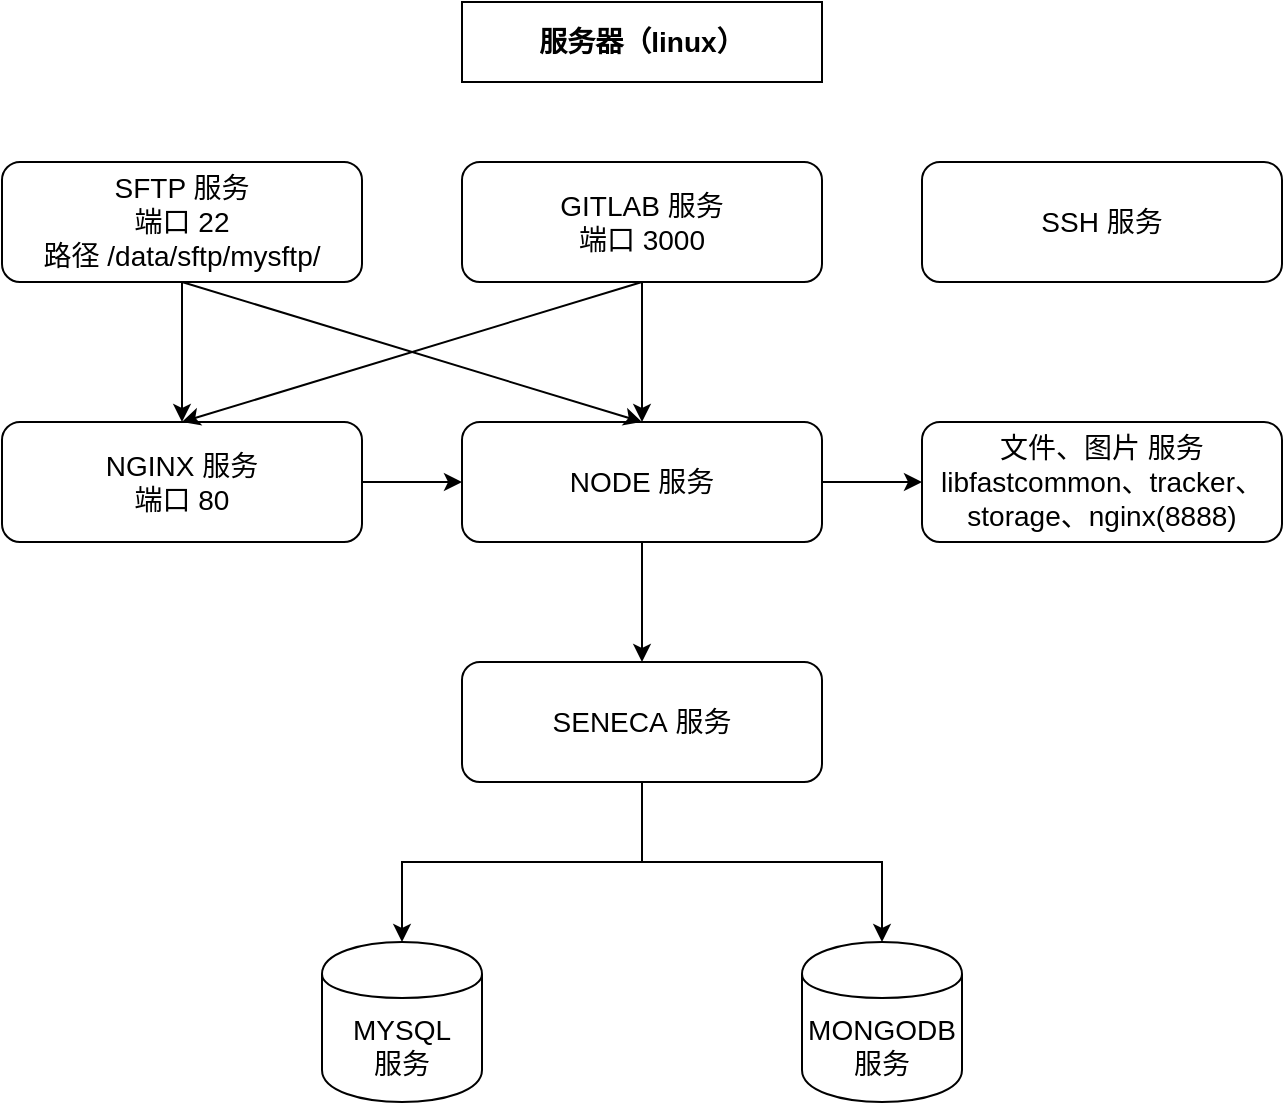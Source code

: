 <mxfile version="11.1.4" type="github"><diagram id="VRQW3Jt0eaMa1CC4UobA" name="Page-1"><mxGraphModel dx="901" dy="631" grid="1" gridSize="10" guides="1" tooltips="1" connect="1" arrows="1" fold="1" page="1" pageScale="1" pageWidth="827" pageHeight="1169" math="0" shadow="0"><root><mxCell id="0"/><mxCell id="1" parent="0"/><mxCell id="4vmc7MduP0g42sPAPMOg-2" value="服务器（linux）" style="rounded=0;whiteSpace=wrap;html=1;fontStyle=1;fontSize=14;" parent="1" vertex="1"><mxGeometry x="300" y="20" width="180" height="40" as="geometry"/></mxCell><mxCell id="4vmc7MduP0g42sPAPMOg-4" value="文件、图片 服务&#10;libfastcommon、tracker、&#10;storage、nginx(8888)" style="rounded=1;whiteSpace=wrap;strokeWidth=1;fontSize=14;fontStyle=0;fontFamily=Helvetica;verticalAlign=middle;horizontal=1;spacing=0;" parent="1" vertex="1"><mxGeometry x="530" y="230" width="180" height="60" as="geometry"/></mxCell><mxCell id="yCcydIhPeO00OU6VGQBU-1" value="SFTP 服务&#10;端口 22&#10;路径 /data/sftp/mysftp/" style="rounded=1;whiteSpace=wrap;strokeWidth=1;fontSize=14;fontStyle=0;fontFamily=Helvetica;verticalAlign=middle;horizontal=1;spacing=0;" vertex="1" parent="1"><mxGeometry x="70" y="100" width="180" height="60" as="geometry"/></mxCell><mxCell id="yCcydIhPeO00OU6VGQBU-22" style="edgeStyle=orthogonalEdgeStyle;rounded=0;orthogonalLoop=1;jettySize=auto;html=1;exitX=1;exitY=0.5;exitDx=0;exitDy=0;entryX=0;entryY=0.5;entryDx=0;entryDy=0;fontFamily=Helvetica;fontSize=14;" edge="1" parent="1" source="yCcydIhPeO00OU6VGQBU-2" target="4vmc7MduP0g42sPAPMOg-4"><mxGeometry relative="1" as="geometry"/></mxCell><mxCell id="yCcydIhPeO00OU6VGQBU-26" style="edgeStyle=orthogonalEdgeStyle;rounded=0;orthogonalLoop=1;jettySize=auto;html=1;exitX=0.5;exitY=1;exitDx=0;exitDy=0;entryX=0.5;entryY=0;entryDx=0;entryDy=0;fontFamily=Helvetica;fontSize=14;" edge="1" parent="1" source="yCcydIhPeO00OU6VGQBU-2" target="yCcydIhPeO00OU6VGQBU-23"><mxGeometry relative="1" as="geometry"/></mxCell><mxCell id="yCcydIhPeO00OU6VGQBU-2" value="NODE 服务" style="rounded=1;whiteSpace=wrap;strokeWidth=1;fontSize=14;fontStyle=0;fontFamily=Helvetica;verticalAlign=middle;horizontal=1;spacing=0;" vertex="1" parent="1"><mxGeometry x="300" y="230" width="180" height="60" as="geometry"/></mxCell><mxCell id="yCcydIhPeO00OU6VGQBU-19" style="edgeStyle=orthogonalEdgeStyle;rounded=0;orthogonalLoop=1;jettySize=auto;html=1;entryX=0.5;entryY=0;entryDx=0;entryDy=0;fontFamily=Helvetica;fontSize=14;" edge="1" parent="1" source="yCcydIhPeO00OU6VGQBU-3" target="yCcydIhPeO00OU6VGQBU-2"><mxGeometry relative="1" as="geometry"/></mxCell><mxCell id="yCcydIhPeO00OU6VGQBU-3" value="GITLAB 服务&#10;端口 3000" style="rounded=1;whiteSpace=wrap;strokeWidth=1;fontSize=14;fontStyle=0;fontFamily=Helvetica;verticalAlign=middle;horizontal=1;spacing=0;" vertex="1" parent="1"><mxGeometry x="300" y="100" width="180" height="60" as="geometry"/></mxCell><mxCell id="yCcydIhPeO00OU6VGQBU-25" style="edgeStyle=orthogonalEdgeStyle;rounded=0;orthogonalLoop=1;jettySize=auto;html=1;exitX=1;exitY=0.5;exitDx=0;exitDy=0;entryX=0;entryY=0.5;entryDx=0;entryDy=0;fontFamily=Helvetica;fontSize=14;" edge="1" parent="1" source="yCcydIhPeO00OU6VGQBU-5" target="yCcydIhPeO00OU6VGQBU-2"><mxGeometry relative="1" as="geometry"/></mxCell><mxCell id="yCcydIhPeO00OU6VGQBU-5" value="NGINX 服务&#10;端口 80" style="rounded=1;whiteSpace=wrap;strokeWidth=1;fontSize=14;fontStyle=0;fontFamily=Helvetica;verticalAlign=middle;horizontal=1;spacing=0;" vertex="1" parent="1"><mxGeometry x="70" y="230" width="180" height="60" as="geometry"/></mxCell><mxCell id="yCcydIhPeO00OU6VGQBU-16" value="" style="endArrow=classic;html=1;fontFamily=Helvetica;fontSize=14;exitX=0.5;exitY=1;exitDx=0;exitDy=0;entryX=0.5;entryY=0;entryDx=0;entryDy=0;" edge="1" parent="1" source="yCcydIhPeO00OU6VGQBU-1" target="yCcydIhPeO00OU6VGQBU-5"><mxGeometry width="50" height="50" relative="1" as="geometry"><mxPoint x="70" y="420" as="sourcePoint"/><mxPoint x="120" y="370" as="targetPoint"/></mxGeometry></mxCell><mxCell id="yCcydIhPeO00OU6VGQBU-18" value="" style="endArrow=classic;html=1;fontFamily=Helvetica;fontSize=14;exitX=0.5;exitY=1;exitDx=0;exitDy=0;entryX=0.5;entryY=0;entryDx=0;entryDy=0;" edge="1" parent="1" source="yCcydIhPeO00OU6VGQBU-3" target="yCcydIhPeO00OU6VGQBU-5"><mxGeometry width="50" height="50" relative="1" as="geometry"><mxPoint x="70" y="420" as="sourcePoint"/><mxPoint x="160" y="190" as="targetPoint"/></mxGeometry></mxCell><mxCell id="yCcydIhPeO00OU6VGQBU-20" value="" style="endArrow=classic;html=1;fontFamily=Helvetica;fontSize=14;exitX=0.5;exitY=1;exitDx=0;exitDy=0;entryX=0.5;entryY=0;entryDx=0;entryDy=0;" edge="1" parent="1" source="yCcydIhPeO00OU6VGQBU-1" target="yCcydIhPeO00OU6VGQBU-2"><mxGeometry width="50" height="50" relative="1" as="geometry"><mxPoint x="70" y="420" as="sourcePoint"/><mxPoint x="120" y="370" as="targetPoint"/></mxGeometry></mxCell><mxCell id="yCcydIhPeO00OU6VGQBU-34" style="edgeStyle=orthogonalEdgeStyle;rounded=0;orthogonalLoop=1;jettySize=auto;html=1;exitX=0.5;exitY=1;exitDx=0;exitDy=0;entryX=0.5;entryY=0;entryDx=0;entryDy=0;fontFamily=Helvetica;fontSize=14;" edge="1" parent="1" source="yCcydIhPeO00OU6VGQBU-23" target="yCcydIhPeO00OU6VGQBU-31"><mxGeometry relative="1" as="geometry"/></mxCell><mxCell id="yCcydIhPeO00OU6VGQBU-35" style="edgeStyle=orthogonalEdgeStyle;rounded=0;orthogonalLoop=1;jettySize=auto;html=1;exitX=0.5;exitY=1;exitDx=0;exitDy=0;fontFamily=Helvetica;fontSize=14;" edge="1" parent="1" source="yCcydIhPeO00OU6VGQBU-23" target="yCcydIhPeO00OU6VGQBU-30"><mxGeometry relative="1" as="geometry"/></mxCell><mxCell id="yCcydIhPeO00OU6VGQBU-23" value="SENECA 服务" style="rounded=1;whiteSpace=wrap;strokeWidth=1;fontSize=14;fontStyle=0;fontFamily=Helvetica;verticalAlign=middle;horizontal=1;spacing=0;" vertex="1" parent="1"><mxGeometry x="300" y="350" width="180" height="60" as="geometry"/></mxCell><mxCell id="yCcydIhPeO00OU6VGQBU-29" value="SSH 服务" style="rounded=1;whiteSpace=wrap;strokeWidth=1;fontSize=14;fontStyle=0;fontFamily=Helvetica;verticalAlign=middle;horizontal=1;spacing=0;" vertex="1" parent="1"><mxGeometry x="530" y="100" width="180" height="60" as="geometry"/></mxCell><mxCell id="yCcydIhPeO00OU6VGQBU-30" value="&lt;span style=&quot;white-space: normal&quot;&gt;MYSQL&lt;br&gt;服务&lt;/span&gt;" style="shape=cylinder;whiteSpace=wrap;html=1;boundedLbl=1;backgroundOutline=1;strokeWidth=1;fontFamily=Helvetica;fontSize=14;" vertex="1" parent="1"><mxGeometry x="230" y="490" width="80" height="80" as="geometry"/></mxCell><mxCell id="yCcydIhPeO00OU6VGQBU-31" value="&lt;span style=&quot;white-space: normal&quot;&gt;MONGODB 服务&lt;/span&gt;" style="shape=cylinder;whiteSpace=wrap;html=1;boundedLbl=1;backgroundOutline=1;strokeWidth=1;fontFamily=Helvetica;fontSize=14;" vertex="1" parent="1"><mxGeometry x="470" y="490" width="80" height="80" as="geometry"/></mxCell></root></mxGraphModel></diagram></mxfile>